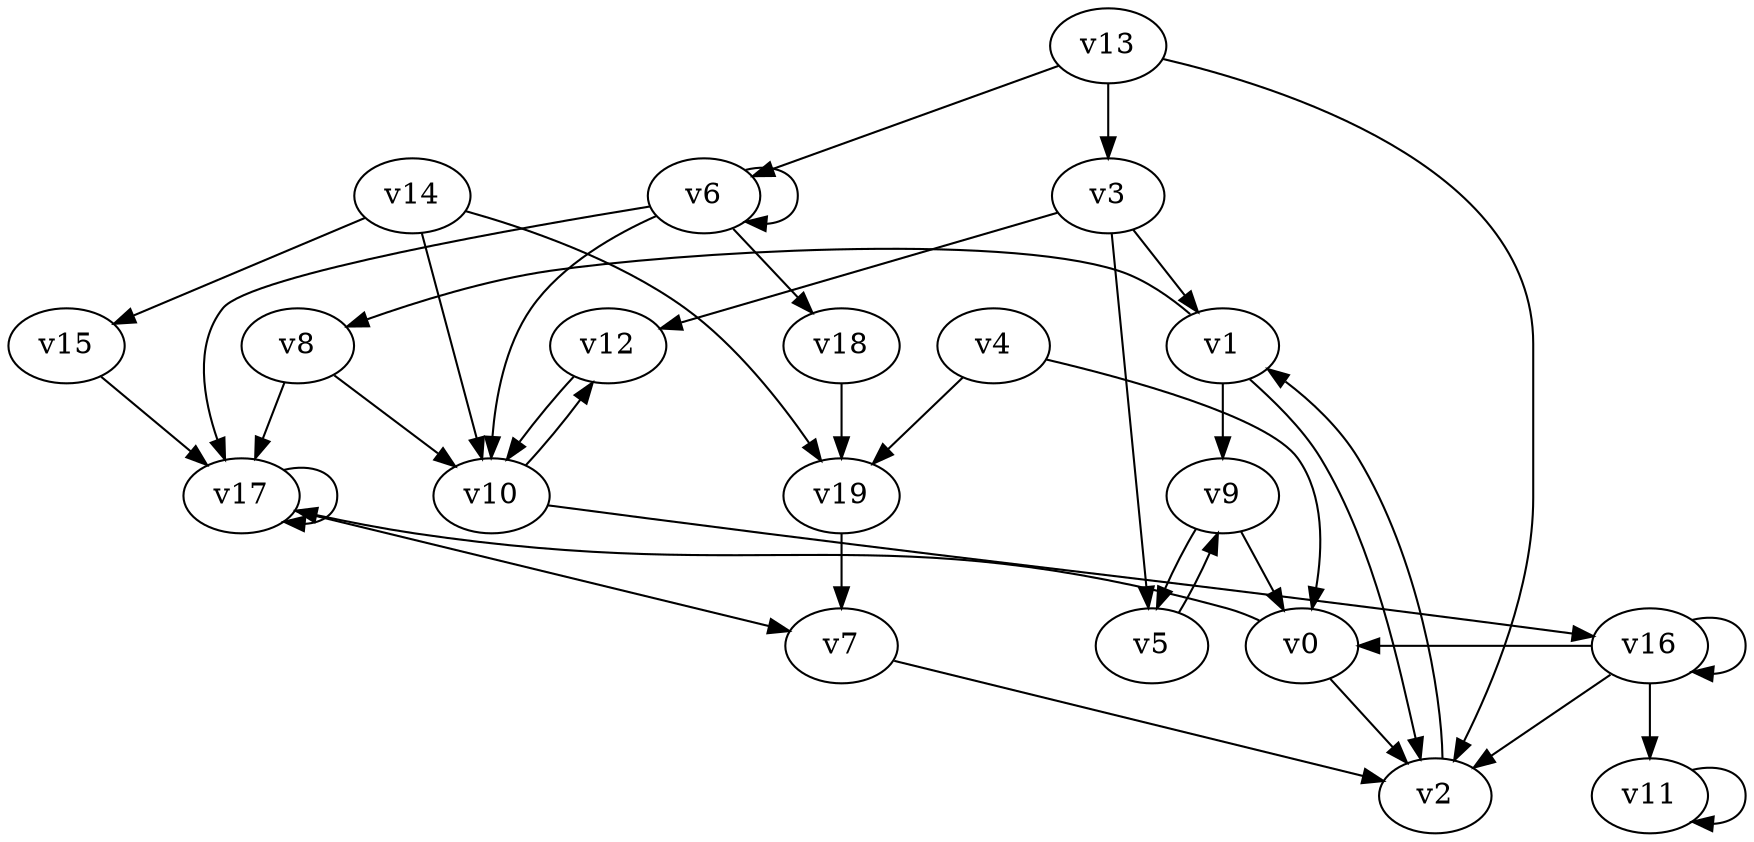 // Benchmark game 28 - 20 vertices
// time_bound: 8
// targets: v10
digraph G {
    v0 [name="v0", player=0];
    v1 [name="v1", player=0];
    v2 [name="v2", player=1];
    v3 [name="v3", player=0];
    v4 [name="v4", player=1];
    v5 [name="v5", player=0];
    v6 [name="v6", player=1];
    v7 [name="v7", player=0];
    v8 [name="v8", player=0];
    v9 [name="v9", player=1];
    v10 [name="v10", player=1, target=1];
    v11 [name="v11", player=0];
    v12 [name="v12", player=0];
    v13 [name="v13", player=0];
    v14 [name="v14", player=0];
    v15 [name="v15", player=0];
    v16 [name="v16", player=1];
    v17 [name="v17", player=0];
    v18 [name="v18", player=1];
    v19 [name="v19", player=1];

    v0 -> v17 [constraint="t >= 5"];
    v1 -> v8 [constraint="t < 7"];
    v2 -> v1 [constraint="t < 14"];
    v3 -> v1;
    v4 -> v19;
    v5 -> v9;
    v6 -> v18;
    v7 -> v2;
    v8 -> v10;
    v9 -> v5;
    v10 -> v16 [constraint="t mod 5 == 0"];
    v11 -> v11 [constraint="t >= 3"];
    v12 -> v10;
    v13 -> v6;
    v14 -> v19;
    v15 -> v17;
    v16 -> v0 [constraint="t < 12"];
    v17 -> v7;
    v18 -> v19;
    v19 -> v7;
    v10 -> v12;
    v3 -> v12;
    v8 -> v17;
    v9 -> v0;
    v16 -> v11;
    v16 -> v16;
    v14 -> v15;
    v1 -> v9;
    v6 -> v10;
    v16 -> v2;
    v3 -> v5;
    v17 -> v17;
    v0 -> v2;
    v6 -> v6;
    v13 -> v3;
    v6 -> v17;
    v13 -> v2;
    v4 -> v0;
    v14 -> v10;
    v1 -> v2;
}
